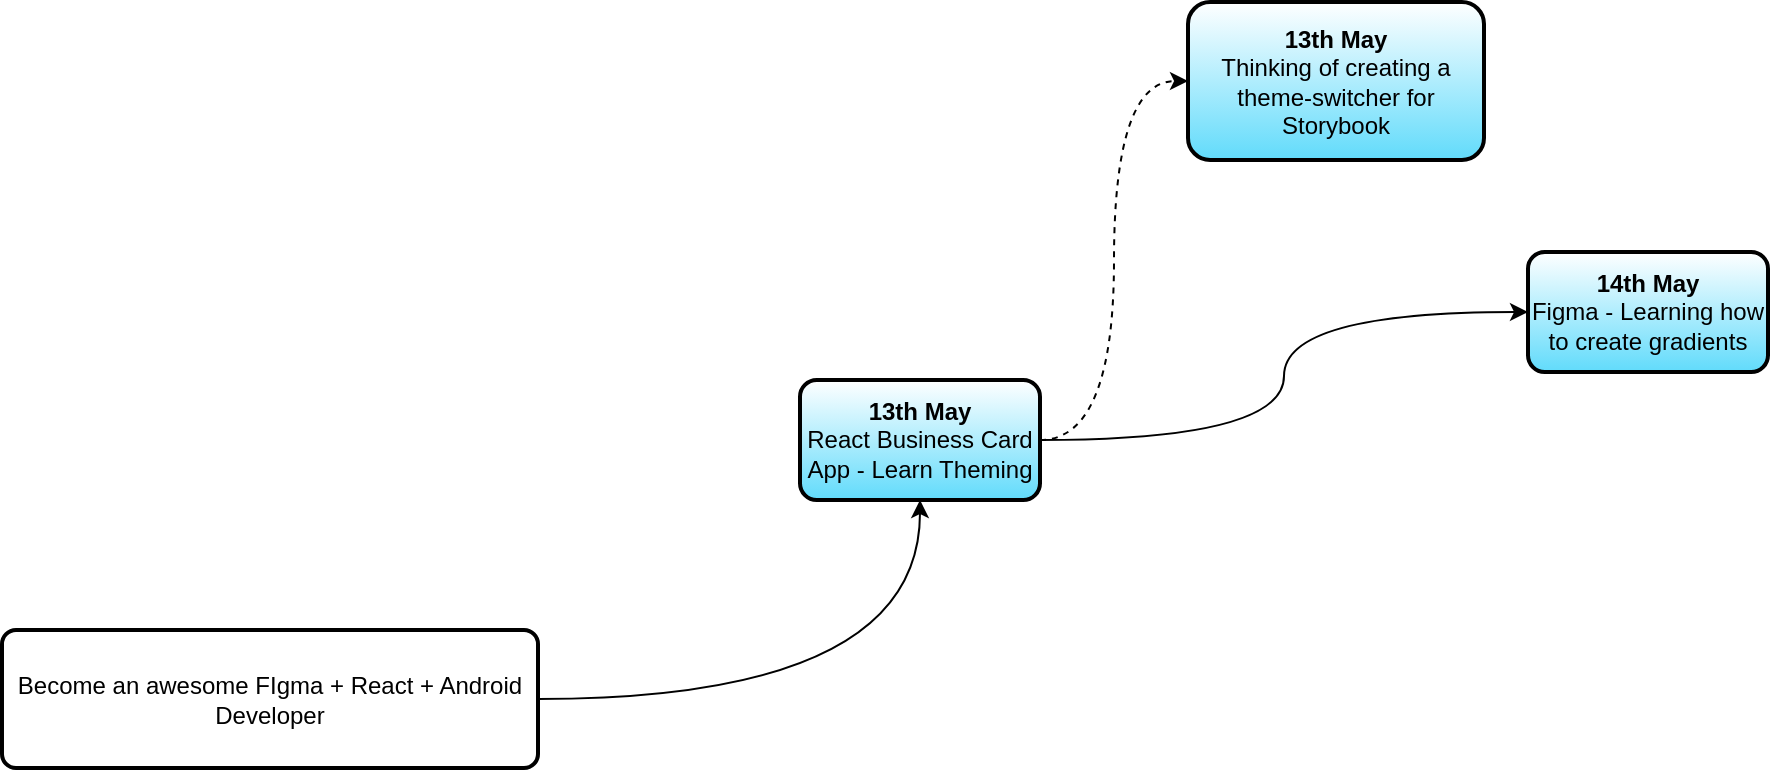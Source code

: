 <mxfile version="21.2.1" type="github">
  <diagram name="Page-1" id="gWOQzrso8Atp6gNEhlsF">
    <mxGraphModel dx="954" dy="1017" grid="0" gridSize="10" guides="1" tooltips="1" connect="1" arrows="1" fold="1" page="0" pageScale="1" pageWidth="850" pageHeight="1100" math="0" shadow="0">
      <root>
        <mxCell id="0" />
        <mxCell id="1" parent="0" />
        <mxCell id="rfJibXWuo8m3Vh0Ya6If-3" value="" style="edgeStyle=orthogonalEdgeStyle;rounded=0;orthogonalLoop=1;jettySize=auto;html=1;elbow=vertical;curved=1;" edge="1" parent="1" source="rfJibXWuo8m3Vh0Ya6If-1" target="rfJibXWuo8m3Vh0Ya6If-2">
          <mxGeometry relative="1" as="geometry" />
        </mxCell>
        <mxCell id="rfJibXWuo8m3Vh0Ya6If-1" value="Become an awesome FIgma + React + Android Developer" style="rounded=1;whiteSpace=wrap;html=1;absoluteArcSize=1;arcSize=14;strokeWidth=2;" vertex="1" parent="1">
          <mxGeometry x="7" y="114" width="268" height="69" as="geometry" />
        </mxCell>
        <mxCell id="rfJibXWuo8m3Vh0Ya6If-5" style="edgeStyle=orthogonalEdgeStyle;rounded=0;orthogonalLoop=1;jettySize=auto;html=1;entryX=0;entryY=0.5;entryDx=0;entryDy=0;curved=1;dashed=1;" edge="1" parent="1" source="rfJibXWuo8m3Vh0Ya6If-2" target="rfJibXWuo8m3Vh0Ya6If-4">
          <mxGeometry relative="1" as="geometry" />
        </mxCell>
        <mxCell id="rfJibXWuo8m3Vh0Ya6If-7" style="edgeStyle=orthogonalEdgeStyle;rounded=0;orthogonalLoop=1;jettySize=auto;html=1;entryX=0;entryY=0.5;entryDx=0;entryDy=0;curved=1;" edge="1" parent="1" source="rfJibXWuo8m3Vh0Ya6If-2" target="rfJibXWuo8m3Vh0Ya6If-6">
          <mxGeometry relative="1" as="geometry" />
        </mxCell>
        <mxCell id="rfJibXWuo8m3Vh0Ya6If-2" value="&lt;b&gt;13th May&lt;/b&gt;&lt;br&gt;React Business Card App - Learn Theming" style="whiteSpace=wrap;html=1;rounded=1;arcSize=14;strokeWidth=2;gradientColor=#61dbfb;" vertex="1" parent="1">
          <mxGeometry x="406" y="-11" width="120" height="60" as="geometry" />
        </mxCell>
        <mxCell id="rfJibXWuo8m3Vh0Ya6If-4" value="&lt;div&gt;&lt;b&gt;13th May&lt;/b&gt;&lt;br&gt;Thinking of creating a theme-switcher for Storybook&lt;/div&gt;" style="whiteSpace=wrap;html=1;rounded=1;arcSize=14;strokeWidth=2;gradientColor=#61dbfb;" vertex="1" parent="1">
          <mxGeometry x="600" y="-200" width="148" height="79" as="geometry" />
        </mxCell>
        <mxCell id="rfJibXWuo8m3Vh0Ya6If-6" value="&lt;b&gt;14th May&lt;/b&gt;&lt;br&gt;Figma - Learning how to create gradients" style="whiteSpace=wrap;html=1;rounded=1;arcSize=14;strokeWidth=2;gradientColor=#61dbfb;" vertex="1" parent="1">
          <mxGeometry x="770" y="-75" width="120" height="60" as="geometry" />
        </mxCell>
      </root>
    </mxGraphModel>
  </diagram>
</mxfile>
